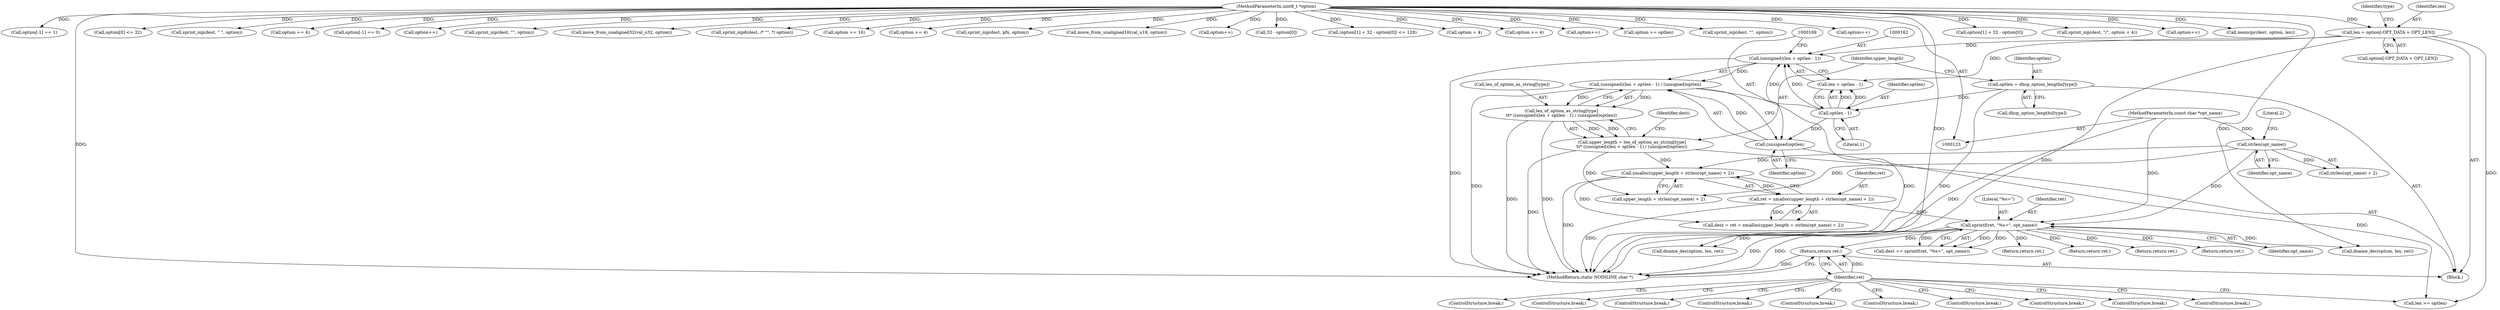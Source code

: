 digraph "0_busybox_352f79acbd759c14399e39baef21fc4ffe180ac2@pointer" {
"1000570" [label="(Return,return ret;)"];
"1000571" [label="(Identifier,ret)"];
"1000184" [label="(Call,sprintf(ret, \"%s=\", opt_name))"];
"1000173" [label="(Call,ret = xmalloc(upper_length + strlen(opt_name) + 2))"];
"1000175" [label="(Call,xmalloc(upper_length + strlen(opt_name) + 2))"];
"1000154" [label="(Call,upper_length = len_of_option_as_string[type]\n\t\t* ((unsigned)(len + optlen - 1) / (unsigned)optlen))"];
"1000156" [label="(Call,len_of_option_as_string[type]\n\t\t* ((unsigned)(len + optlen - 1) / (unsigned)optlen))"];
"1000160" [label="(Call,(unsigned)(len + optlen - 1) / (unsigned)optlen)"];
"1000161" [label="(Call,(unsigned)(len + optlen - 1))"];
"1000134" [label="(Call,len = option[-OPT_DATA + OPT_LEN])"];
"1000124" [label="(MethodParameterIn,uint8_t *option)"];
"1000165" [label="(Call,optlen - 1)"];
"1000149" [label="(Call,optlen = dhcp_option_lengths[type])"];
"1000168" [label="(Call,(unsigned)optlen)"];
"1000179" [label="(Call,strlen(opt_name))"];
"1000126" [label="(MethodParameterIn,const char *opt_name)"];
"1000572" [label="(MethodReturn,static NOINLINE char *)"];
"1000182" [label="(Call,dest += sprintf(ret, \"%s=\", opt_name))"];
"1000467" [label="(ControlStructure,break;)"];
"1000314" [label="(ControlStructure,break;)"];
"1000186" [label="(Literal,\"%s=\")"];
"1000151" [label="(Call,dhcp_option_lengths[type])"];
"1000373" [label="(Call,sprint_nip(dest, \"\", option))"];
"1000487" [label="(Call,option++)"];
"1000156" [label="(Call,len_of_option_as_string[type]\n\t\t* ((unsigned)(len + optlen - 1) / (unsigned)optlen))"];
"1000468" [label="(Return,return ret;)"];
"1000548" [label="(Return,return ret;)"];
"1000404" [label="(Call,option[1] + 32 - option[0])"];
"1000211" [label="(Call,sprint_nip(dest, \"/\", option + 4))"];
"1000124" [label="(MethodParameterIn,uint8_t *option)"];
"1000217" [label="(ControlStructure,break;)"];
"1000178" [label="(Call,strlen(opt_name) + 2)"];
"1000240" [label="(ControlStructure,break;)"];
"1000344" [label="(Call,option++)"];
"1000265" [label="(Call,memcpy(dest, option, len))"];
"1000514" [label="(Call,option[-1] == 1)"];
"1000154" [label="(Call,upper_length = len_of_option_as_string[type]\n\t\t* ((unsigned)(len + optlen - 1) / (unsigned)optlen))"];
"1000179" [label="(Call,strlen(opt_name))"];
"1000571" [label="(Identifier,ret)"];
"1000176" [label="(Call,upper_length + strlen(opt_name) + 2)"];
"1000170" [label="(Identifier,optlen)"];
"1000352" [label="(ControlStructure,break;)"];
"1000126" [label="(MethodParameterIn,const char *opt_name)"];
"1000473" [label="(Call,dname_dec(option, len, ret))"];
"1000143" [label="(Identifier,type)"];
"1000398" [label="(Call,option[0] <= 32)"];
"1000167" [label="(Literal,1)"];
"1000171" [label="(Call,dest = ret = xmalloc(upper_length + strlen(opt_name) + 2))"];
"1000189" [label="(Call,len >= optlen)"];
"1000453" [label="(Call,sprint_nip(dest, \" \", option))"];
"1000161" [label="(Call,(unsigned)(len + optlen - 1))"];
"1000457" [label="(Call,option += 4)"];
"1000136" [label="(Call,option[-OPT_DATA + OPT_LEN])"];
"1000160" [label="(Call,(unsigned)(len + optlen - 1) / (unsigned)optlen)"];
"1000492" [label="(Call,option[-1] == 0)"];
"1000308" [label="(Call,option++)"];
"1000200" [label="(Call,sprint_nip(dest, \"\", option))"];
"1000245" [label="(Call,move_from_unaligned32(val_u32, option))"];
"1000433" [label="(Call,sprint_nip6(dest, /* \"\", */ option))"];
"1000168" [label="(Call,(unsigned)optlen)"];
"1000149" [label="(Call,optlen = dhcp_option_lengths[type])"];
"1000383" [label="(Return,return ret;)"];
"1000226" [label="(ControlStructure,break;)"];
"1000436" [label="(Call,option += 16)"];
"1000175" [label="(Call,xmalloc(upper_length + strlen(opt_name) + 2))"];
"1000545" [label="(Call,option += 4)"];
"1000155" [label="(Identifier,upper_length)"];
"1000157" [label="(Call,len_of_option_as_string[type])"];
"1000535" [label="(ControlStructure,break;)"];
"1000538" [label="(Call,sprint_nip(dest, pfx, option))"];
"1000230" [label="(Call,move_from_unaligned16(val_u16, option))"];
"1000560" [label="(ControlStructure,break;)"];
"1000127" [label="(Block,)"];
"1000421" [label="(Call,option++)"];
"1000134" [label="(Call,len = option[-OPT_DATA + OPT_LEN])"];
"1000408" [label="(Call,32 - option[0])"];
"1000174" [label="(Identifier,ret)"];
"1000150" [label="(Identifier,optlen)"];
"1000208" [label="(ControlStructure,break;)"];
"1000262" [label="(ControlStructure,break;)"];
"1000403" [label="(Call,(option[1] + 32 - option[0]) <= 128)"];
"1000166" [label="(Identifier,optlen)"];
"1000570" [label="(Return,return ret;)"];
"1000180" [label="(Identifier,opt_name)"];
"1000165" [label="(Call,optlen - 1)"];
"1000286" [label="(Return,return ret;)"];
"1000184" [label="(Call,sprintf(ret, \"%s=\", opt_name))"];
"1000135" [label="(Identifier,len)"];
"1000214" [label="(Call,option + 4)"];
"1000501" [label="(Call,dname_dec(option, len, ret))"];
"1000187" [label="(Identifier,opt_name)"];
"1000377" [label="(Call,option += 4)"];
"1000429" [label="(Call,option++)"];
"1000163" [label="(Call,len + optlen - 1)"];
"1000550" [label="(Call,option += optlen)"];
"1000173" [label="(Call,ret = xmalloc(upper_length + strlen(opt_name) + 2))"];
"1000172" [label="(Identifier,dest)"];
"1000185" [label="(Identifier,ret)"];
"1000181" [label="(Literal,2)"];
"1000570" -> "1000127"  [label="AST: "];
"1000570" -> "1000571"  [label="CFG: "];
"1000571" -> "1000570"  [label="AST: "];
"1000572" -> "1000570"  [label="CFG: "];
"1000570" -> "1000572"  [label="DDG: "];
"1000571" -> "1000570"  [label="DDG: "];
"1000184" -> "1000570"  [label="DDG: "];
"1000571" -> "1000189"  [label="CFG: "];
"1000571" -> "1000208"  [label="CFG: "];
"1000571" -> "1000217"  [label="CFG: "];
"1000571" -> "1000226"  [label="CFG: "];
"1000571" -> "1000240"  [label="CFG: "];
"1000571" -> "1000262"  [label="CFG: "];
"1000571" -> "1000314"  [label="CFG: "];
"1000571" -> "1000352"  [label="CFG: "];
"1000571" -> "1000467"  [label="CFG: "];
"1000571" -> "1000535"  [label="CFG: "];
"1000571" -> "1000560"  [label="CFG: "];
"1000184" -> "1000182"  [label="AST: "];
"1000184" -> "1000187"  [label="CFG: "];
"1000185" -> "1000184"  [label="AST: "];
"1000186" -> "1000184"  [label="AST: "];
"1000187" -> "1000184"  [label="AST: "];
"1000182" -> "1000184"  [label="CFG: "];
"1000184" -> "1000572"  [label="DDG: "];
"1000184" -> "1000572"  [label="DDG: "];
"1000184" -> "1000182"  [label="DDG: "];
"1000184" -> "1000182"  [label="DDG: "];
"1000184" -> "1000182"  [label="DDG: "];
"1000173" -> "1000184"  [label="DDG: "];
"1000179" -> "1000184"  [label="DDG: "];
"1000126" -> "1000184"  [label="DDG: "];
"1000184" -> "1000286"  [label="DDG: "];
"1000184" -> "1000383"  [label="DDG: "];
"1000184" -> "1000468"  [label="DDG: "];
"1000184" -> "1000473"  [label="DDG: "];
"1000184" -> "1000501"  [label="DDG: "];
"1000184" -> "1000548"  [label="DDG: "];
"1000173" -> "1000171"  [label="AST: "];
"1000173" -> "1000175"  [label="CFG: "];
"1000174" -> "1000173"  [label="AST: "];
"1000175" -> "1000173"  [label="AST: "];
"1000171" -> "1000173"  [label="CFG: "];
"1000173" -> "1000572"  [label="DDG: "];
"1000173" -> "1000171"  [label="DDG: "];
"1000175" -> "1000173"  [label="DDG: "];
"1000175" -> "1000176"  [label="CFG: "];
"1000176" -> "1000175"  [label="AST: "];
"1000175" -> "1000572"  [label="DDG: "];
"1000175" -> "1000171"  [label="DDG: "];
"1000154" -> "1000175"  [label="DDG: "];
"1000179" -> "1000175"  [label="DDG: "];
"1000154" -> "1000127"  [label="AST: "];
"1000154" -> "1000156"  [label="CFG: "];
"1000155" -> "1000154"  [label="AST: "];
"1000156" -> "1000154"  [label="AST: "];
"1000172" -> "1000154"  [label="CFG: "];
"1000154" -> "1000572"  [label="DDG: "];
"1000156" -> "1000154"  [label="DDG: "];
"1000156" -> "1000154"  [label="DDG: "];
"1000154" -> "1000176"  [label="DDG: "];
"1000156" -> "1000160"  [label="CFG: "];
"1000157" -> "1000156"  [label="AST: "];
"1000160" -> "1000156"  [label="AST: "];
"1000156" -> "1000572"  [label="DDG: "];
"1000156" -> "1000572"  [label="DDG: "];
"1000160" -> "1000156"  [label="DDG: "];
"1000160" -> "1000156"  [label="DDG: "];
"1000160" -> "1000168"  [label="CFG: "];
"1000161" -> "1000160"  [label="AST: "];
"1000168" -> "1000160"  [label="AST: "];
"1000160" -> "1000572"  [label="DDG: "];
"1000160" -> "1000572"  [label="DDG: "];
"1000161" -> "1000160"  [label="DDG: "];
"1000168" -> "1000160"  [label="DDG: "];
"1000161" -> "1000163"  [label="CFG: "];
"1000162" -> "1000161"  [label="AST: "];
"1000163" -> "1000161"  [label="AST: "];
"1000169" -> "1000161"  [label="CFG: "];
"1000161" -> "1000572"  [label="DDG: "];
"1000134" -> "1000161"  [label="DDG: "];
"1000165" -> "1000161"  [label="DDG: "];
"1000165" -> "1000161"  [label="DDG: "];
"1000134" -> "1000127"  [label="AST: "];
"1000134" -> "1000136"  [label="CFG: "];
"1000135" -> "1000134"  [label="AST: "];
"1000136" -> "1000134"  [label="AST: "];
"1000143" -> "1000134"  [label="CFG: "];
"1000134" -> "1000572"  [label="DDG: "];
"1000124" -> "1000134"  [label="DDG: "];
"1000134" -> "1000163"  [label="DDG: "];
"1000134" -> "1000189"  [label="DDG: "];
"1000124" -> "1000123"  [label="AST: "];
"1000124" -> "1000572"  [label="DDG: "];
"1000124" -> "1000200"  [label="DDG: "];
"1000124" -> "1000211"  [label="DDG: "];
"1000124" -> "1000214"  [label="DDG: "];
"1000124" -> "1000230"  [label="DDG: "];
"1000124" -> "1000245"  [label="DDG: "];
"1000124" -> "1000265"  [label="DDG: "];
"1000124" -> "1000308"  [label="DDG: "];
"1000124" -> "1000344"  [label="DDG: "];
"1000124" -> "1000373"  [label="DDG: "];
"1000124" -> "1000377"  [label="DDG: "];
"1000124" -> "1000398"  [label="DDG: "];
"1000124" -> "1000403"  [label="DDG: "];
"1000124" -> "1000404"  [label="DDG: "];
"1000124" -> "1000408"  [label="DDG: "];
"1000124" -> "1000421"  [label="DDG: "];
"1000124" -> "1000429"  [label="DDG: "];
"1000124" -> "1000433"  [label="DDG: "];
"1000124" -> "1000436"  [label="DDG: "];
"1000124" -> "1000453"  [label="DDG: "];
"1000124" -> "1000457"  [label="DDG: "];
"1000124" -> "1000473"  [label="DDG: "];
"1000124" -> "1000487"  [label="DDG: "];
"1000124" -> "1000492"  [label="DDG: "];
"1000124" -> "1000501"  [label="DDG: "];
"1000124" -> "1000514"  [label="DDG: "];
"1000124" -> "1000538"  [label="DDG: "];
"1000124" -> "1000545"  [label="DDG: "];
"1000124" -> "1000550"  [label="DDG: "];
"1000165" -> "1000163"  [label="AST: "];
"1000165" -> "1000167"  [label="CFG: "];
"1000166" -> "1000165"  [label="AST: "];
"1000167" -> "1000165"  [label="AST: "];
"1000163" -> "1000165"  [label="CFG: "];
"1000165" -> "1000163"  [label="DDG: "];
"1000165" -> "1000163"  [label="DDG: "];
"1000149" -> "1000165"  [label="DDG: "];
"1000165" -> "1000168"  [label="DDG: "];
"1000149" -> "1000127"  [label="AST: "];
"1000149" -> "1000151"  [label="CFG: "];
"1000150" -> "1000149"  [label="AST: "];
"1000151" -> "1000149"  [label="AST: "];
"1000155" -> "1000149"  [label="CFG: "];
"1000149" -> "1000572"  [label="DDG: "];
"1000168" -> "1000170"  [label="CFG: "];
"1000169" -> "1000168"  [label="AST: "];
"1000170" -> "1000168"  [label="AST: "];
"1000168" -> "1000189"  [label="DDG: "];
"1000179" -> "1000178"  [label="AST: "];
"1000179" -> "1000180"  [label="CFG: "];
"1000180" -> "1000179"  [label="AST: "];
"1000181" -> "1000179"  [label="CFG: "];
"1000179" -> "1000176"  [label="DDG: "];
"1000179" -> "1000178"  [label="DDG: "];
"1000126" -> "1000179"  [label="DDG: "];
"1000126" -> "1000123"  [label="AST: "];
"1000126" -> "1000572"  [label="DDG: "];
}
